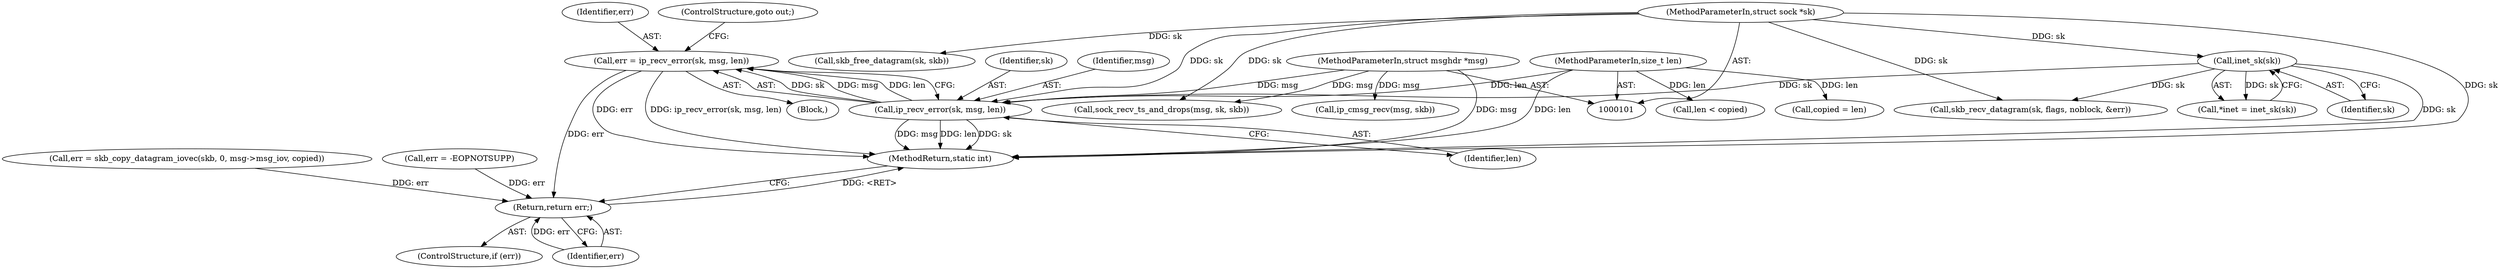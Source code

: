 digraph "0_linux_bceaa90240b6019ed73b49965eac7d167610be69_1@API" {
"1000143" [label="(Call,err = ip_recv_error(sk, msg, len))"];
"1000145" [label="(Call,ip_recv_error(sk, msg, len))"];
"1000113" [label="(Call,inet_sk(sk))"];
"1000103" [label="(MethodParameterIn,struct sock *sk)"];
"1000104" [label="(MethodParameterIn,struct msghdr *msg)"];
"1000105" [label="(MethodParameterIn,size_t len)"];
"1000258" [label="(Return,return err;)"];
"1000177" [label="(Call,copied = len)"];
"1000146" [label="(Identifier,sk)"];
"1000113" [label="(Call,inet_sk(sk))"];
"1000114" [label="(Identifier,sk)"];
"1000145" [label="(Call,ip_recv_error(sk, msg, len))"];
"1000180" [label="(Call,err = skb_copy_datagram_iovec(skb, 0, msg->msg_iov, copied))"];
"1000152" [label="(Call,skb_recv_datagram(sk, flags, noblock, &err))"];
"1000144" [label="(Identifier,err)"];
"1000148" [label="(Identifier,len)"];
"1000111" [label="(Call,*inet = inet_sk(sk))"];
"1000256" [label="(ControlStructure,if (err))"];
"1000192" [label="(Call,sock_recv_ts_and_drops(msg, sk, skb))"];
"1000147" [label="(Identifier,msg)"];
"1000252" [label="(Call,skb_free_datagram(sk, skb))"];
"1000262" [label="(MethodReturn,static int)"];
"1000103" [label="(MethodParameterIn,struct sock *sk)"];
"1000149" [label="(ControlStructure,goto out;)"];
"1000143" [label="(Call,err = ip_recv_error(sk, msg, len))"];
"1000142" [label="(Block,)"];
"1000105" [label="(MethodParameterIn,size_t len)"];
"1000104" [label="(MethodParameterIn,struct msghdr *msg)"];
"1000259" [label="(Identifier,err)"];
"1000168" [label="(Call,len < copied)"];
"1000120" [label="(Call,err = -EOPNOTSUPP)"];
"1000258" [label="(Return,return err;)"];
"1000239" [label="(Call,ip_cmsg_recv(msg, skb))"];
"1000143" -> "1000142"  [label="AST: "];
"1000143" -> "1000145"  [label="CFG: "];
"1000144" -> "1000143"  [label="AST: "];
"1000145" -> "1000143"  [label="AST: "];
"1000149" -> "1000143"  [label="CFG: "];
"1000143" -> "1000262"  [label="DDG: err"];
"1000143" -> "1000262"  [label="DDG: ip_recv_error(sk, msg, len)"];
"1000145" -> "1000143"  [label="DDG: sk"];
"1000145" -> "1000143"  [label="DDG: msg"];
"1000145" -> "1000143"  [label="DDG: len"];
"1000143" -> "1000258"  [label="DDG: err"];
"1000145" -> "1000148"  [label="CFG: "];
"1000146" -> "1000145"  [label="AST: "];
"1000147" -> "1000145"  [label="AST: "];
"1000148" -> "1000145"  [label="AST: "];
"1000145" -> "1000262"  [label="DDG: len"];
"1000145" -> "1000262"  [label="DDG: sk"];
"1000145" -> "1000262"  [label="DDG: msg"];
"1000113" -> "1000145"  [label="DDG: sk"];
"1000103" -> "1000145"  [label="DDG: sk"];
"1000104" -> "1000145"  [label="DDG: msg"];
"1000105" -> "1000145"  [label="DDG: len"];
"1000113" -> "1000111"  [label="AST: "];
"1000113" -> "1000114"  [label="CFG: "];
"1000114" -> "1000113"  [label="AST: "];
"1000111" -> "1000113"  [label="CFG: "];
"1000113" -> "1000262"  [label="DDG: sk"];
"1000113" -> "1000111"  [label="DDG: sk"];
"1000103" -> "1000113"  [label="DDG: sk"];
"1000113" -> "1000152"  [label="DDG: sk"];
"1000103" -> "1000101"  [label="AST: "];
"1000103" -> "1000262"  [label="DDG: sk"];
"1000103" -> "1000152"  [label="DDG: sk"];
"1000103" -> "1000192"  [label="DDG: sk"];
"1000103" -> "1000252"  [label="DDG: sk"];
"1000104" -> "1000101"  [label="AST: "];
"1000104" -> "1000262"  [label="DDG: msg"];
"1000104" -> "1000192"  [label="DDG: msg"];
"1000104" -> "1000239"  [label="DDG: msg"];
"1000105" -> "1000101"  [label="AST: "];
"1000105" -> "1000262"  [label="DDG: len"];
"1000105" -> "1000168"  [label="DDG: len"];
"1000105" -> "1000177"  [label="DDG: len"];
"1000258" -> "1000256"  [label="AST: "];
"1000258" -> "1000259"  [label="CFG: "];
"1000259" -> "1000258"  [label="AST: "];
"1000262" -> "1000258"  [label="CFG: "];
"1000258" -> "1000262"  [label="DDG: <RET>"];
"1000259" -> "1000258"  [label="DDG: err"];
"1000180" -> "1000258"  [label="DDG: err"];
"1000120" -> "1000258"  [label="DDG: err"];
}
